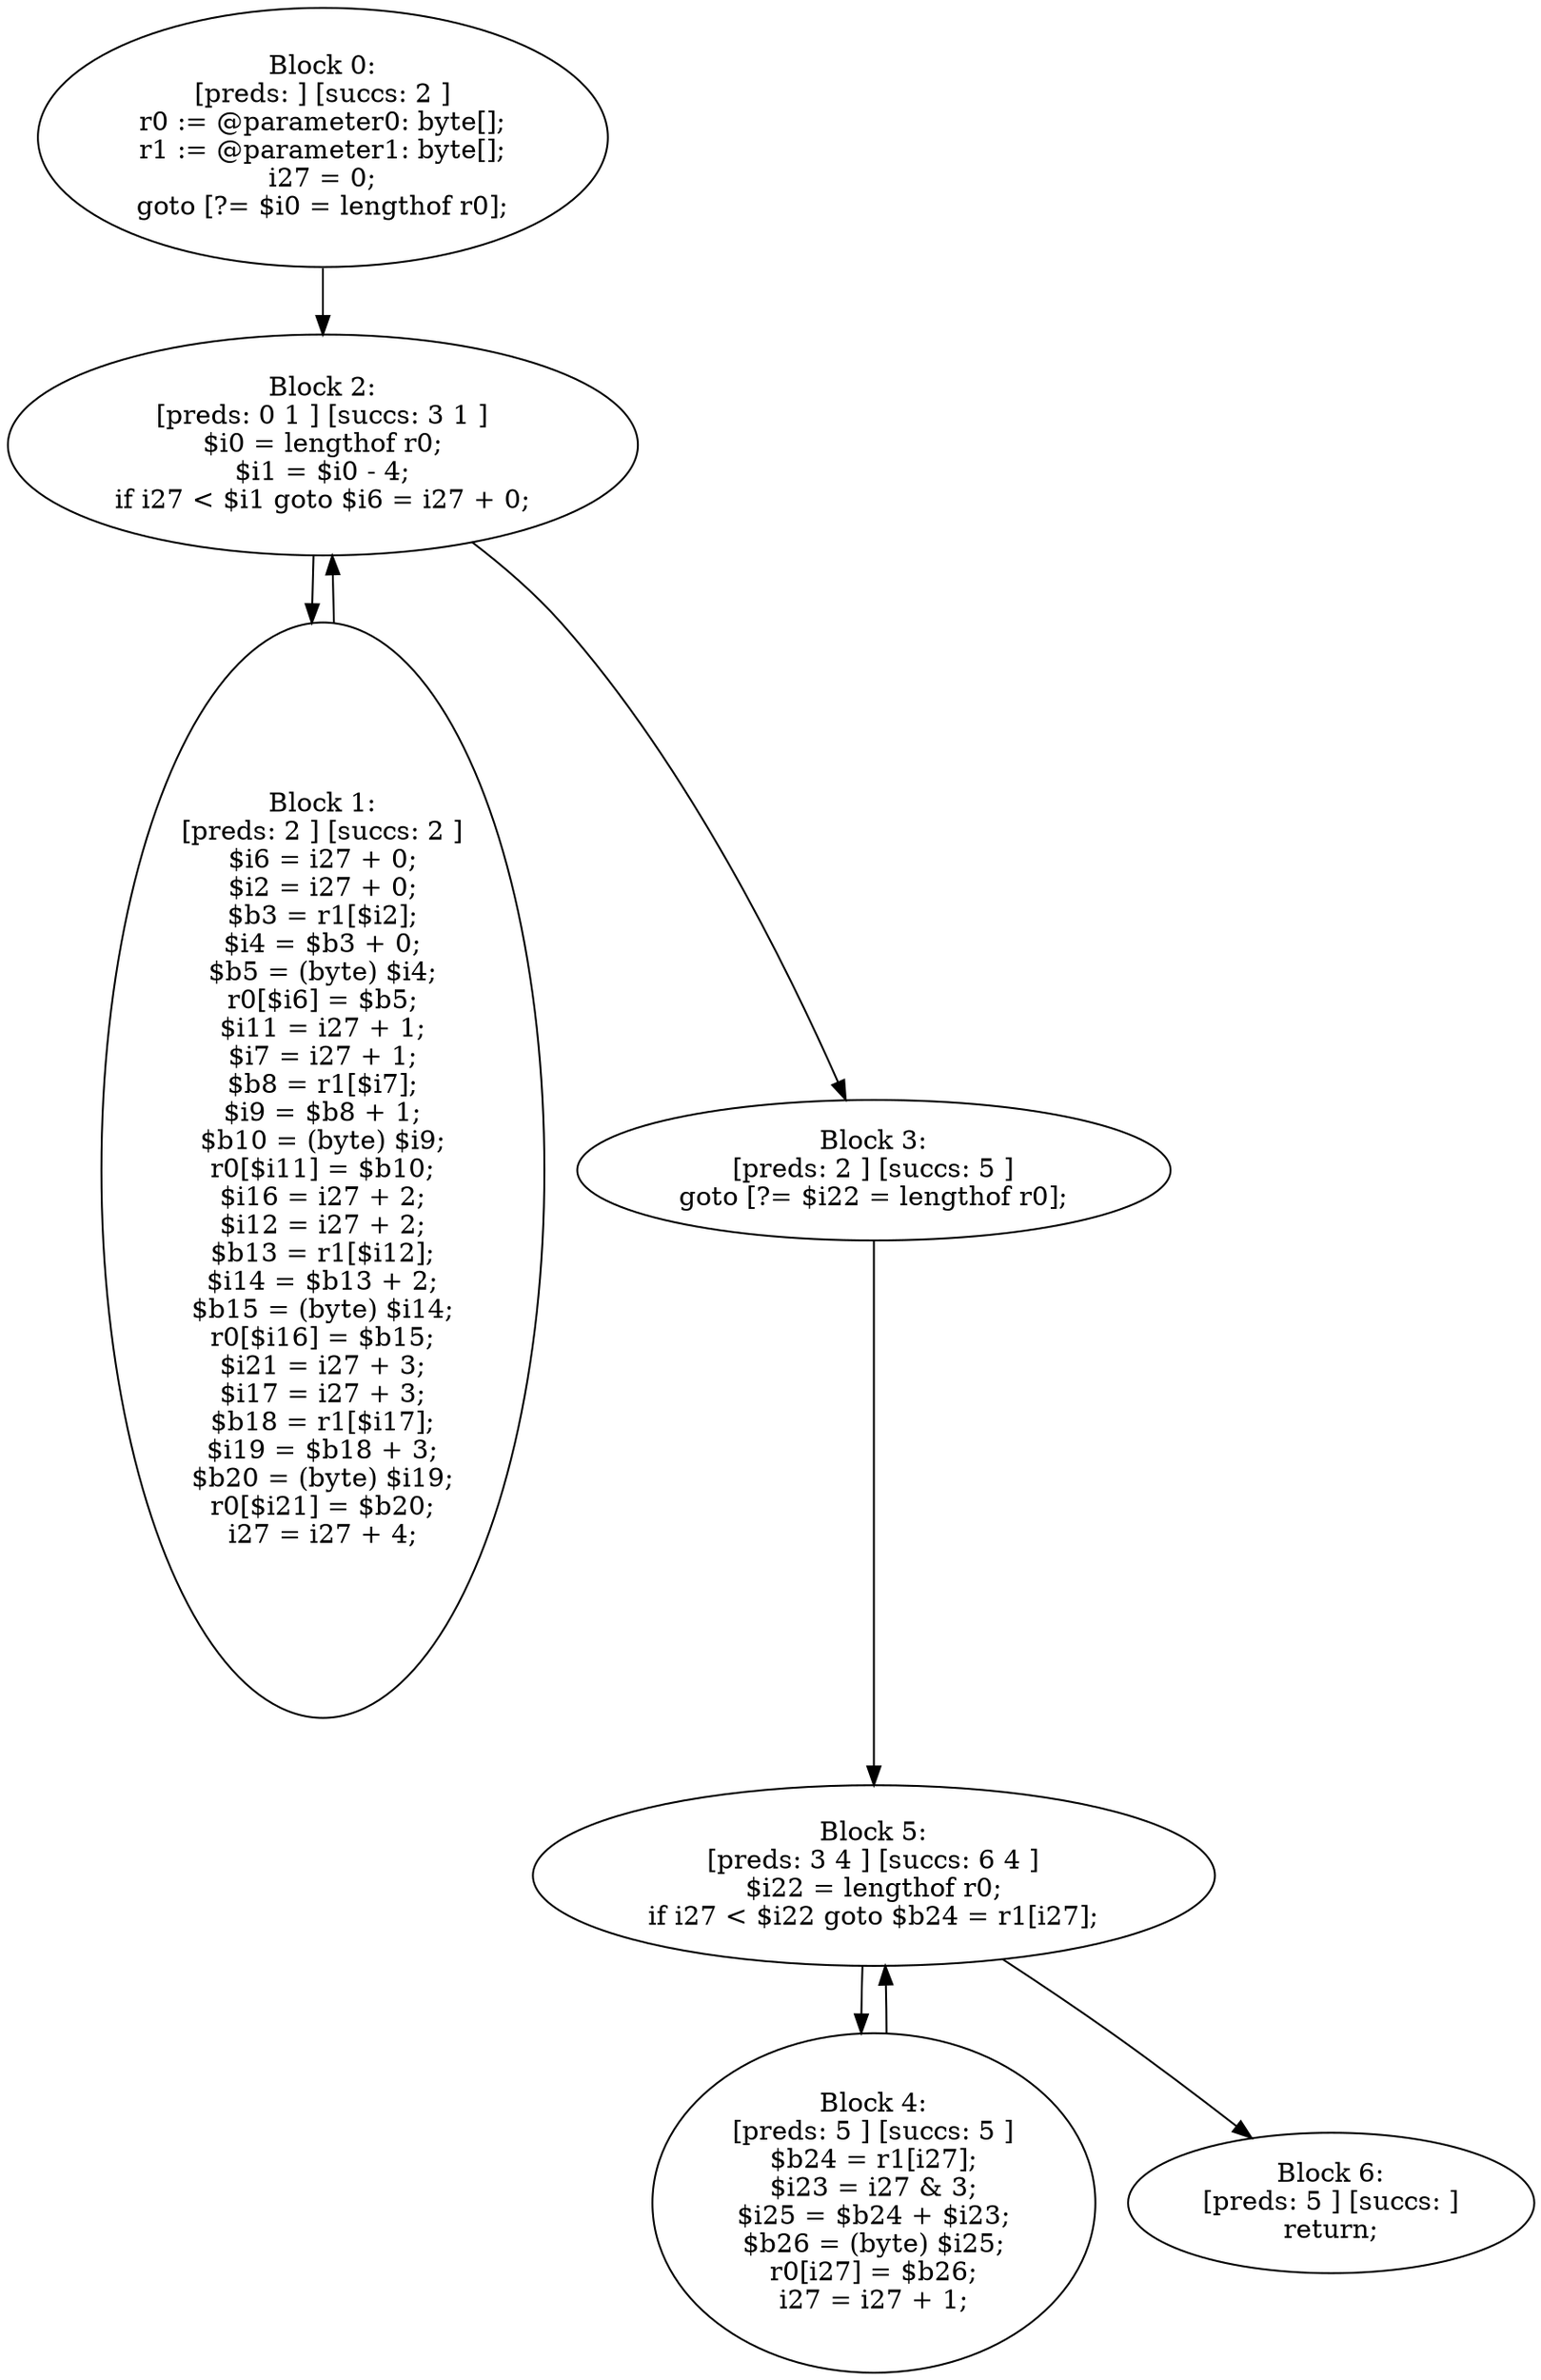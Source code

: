 digraph "unitGraph" {
    "Block 0:
[preds: ] [succs: 2 ]
r0 := @parameter0: byte[];
r1 := @parameter1: byte[];
i27 = 0;
goto [?= $i0 = lengthof r0];
"
    "Block 1:
[preds: 2 ] [succs: 2 ]
$i6 = i27 + 0;
$i2 = i27 + 0;
$b3 = r1[$i2];
$i4 = $b3 + 0;
$b5 = (byte) $i4;
r0[$i6] = $b5;
$i11 = i27 + 1;
$i7 = i27 + 1;
$b8 = r1[$i7];
$i9 = $b8 + 1;
$b10 = (byte) $i9;
r0[$i11] = $b10;
$i16 = i27 + 2;
$i12 = i27 + 2;
$b13 = r1[$i12];
$i14 = $b13 + 2;
$b15 = (byte) $i14;
r0[$i16] = $b15;
$i21 = i27 + 3;
$i17 = i27 + 3;
$b18 = r1[$i17];
$i19 = $b18 + 3;
$b20 = (byte) $i19;
r0[$i21] = $b20;
i27 = i27 + 4;
"
    "Block 2:
[preds: 0 1 ] [succs: 3 1 ]
$i0 = lengthof r0;
$i1 = $i0 - 4;
if i27 < $i1 goto $i6 = i27 + 0;
"
    "Block 3:
[preds: 2 ] [succs: 5 ]
goto [?= $i22 = lengthof r0];
"
    "Block 4:
[preds: 5 ] [succs: 5 ]
$b24 = r1[i27];
$i23 = i27 & 3;
$i25 = $b24 + $i23;
$b26 = (byte) $i25;
r0[i27] = $b26;
i27 = i27 + 1;
"
    "Block 5:
[preds: 3 4 ] [succs: 6 4 ]
$i22 = lengthof r0;
if i27 < $i22 goto $b24 = r1[i27];
"
    "Block 6:
[preds: 5 ] [succs: ]
return;
"
    "Block 0:
[preds: ] [succs: 2 ]
r0 := @parameter0: byte[];
r1 := @parameter1: byte[];
i27 = 0;
goto [?= $i0 = lengthof r0];
"->"Block 2:
[preds: 0 1 ] [succs: 3 1 ]
$i0 = lengthof r0;
$i1 = $i0 - 4;
if i27 < $i1 goto $i6 = i27 + 0;
";
    "Block 1:
[preds: 2 ] [succs: 2 ]
$i6 = i27 + 0;
$i2 = i27 + 0;
$b3 = r1[$i2];
$i4 = $b3 + 0;
$b5 = (byte) $i4;
r0[$i6] = $b5;
$i11 = i27 + 1;
$i7 = i27 + 1;
$b8 = r1[$i7];
$i9 = $b8 + 1;
$b10 = (byte) $i9;
r0[$i11] = $b10;
$i16 = i27 + 2;
$i12 = i27 + 2;
$b13 = r1[$i12];
$i14 = $b13 + 2;
$b15 = (byte) $i14;
r0[$i16] = $b15;
$i21 = i27 + 3;
$i17 = i27 + 3;
$b18 = r1[$i17];
$i19 = $b18 + 3;
$b20 = (byte) $i19;
r0[$i21] = $b20;
i27 = i27 + 4;
"->"Block 2:
[preds: 0 1 ] [succs: 3 1 ]
$i0 = lengthof r0;
$i1 = $i0 - 4;
if i27 < $i1 goto $i6 = i27 + 0;
";
    "Block 2:
[preds: 0 1 ] [succs: 3 1 ]
$i0 = lengthof r0;
$i1 = $i0 - 4;
if i27 < $i1 goto $i6 = i27 + 0;
"->"Block 3:
[preds: 2 ] [succs: 5 ]
goto [?= $i22 = lengthof r0];
";
    "Block 2:
[preds: 0 1 ] [succs: 3 1 ]
$i0 = lengthof r0;
$i1 = $i0 - 4;
if i27 < $i1 goto $i6 = i27 + 0;
"->"Block 1:
[preds: 2 ] [succs: 2 ]
$i6 = i27 + 0;
$i2 = i27 + 0;
$b3 = r1[$i2];
$i4 = $b3 + 0;
$b5 = (byte) $i4;
r0[$i6] = $b5;
$i11 = i27 + 1;
$i7 = i27 + 1;
$b8 = r1[$i7];
$i9 = $b8 + 1;
$b10 = (byte) $i9;
r0[$i11] = $b10;
$i16 = i27 + 2;
$i12 = i27 + 2;
$b13 = r1[$i12];
$i14 = $b13 + 2;
$b15 = (byte) $i14;
r0[$i16] = $b15;
$i21 = i27 + 3;
$i17 = i27 + 3;
$b18 = r1[$i17];
$i19 = $b18 + 3;
$b20 = (byte) $i19;
r0[$i21] = $b20;
i27 = i27 + 4;
";
    "Block 3:
[preds: 2 ] [succs: 5 ]
goto [?= $i22 = lengthof r0];
"->"Block 5:
[preds: 3 4 ] [succs: 6 4 ]
$i22 = lengthof r0;
if i27 < $i22 goto $b24 = r1[i27];
";
    "Block 4:
[preds: 5 ] [succs: 5 ]
$b24 = r1[i27];
$i23 = i27 & 3;
$i25 = $b24 + $i23;
$b26 = (byte) $i25;
r0[i27] = $b26;
i27 = i27 + 1;
"->"Block 5:
[preds: 3 4 ] [succs: 6 4 ]
$i22 = lengthof r0;
if i27 < $i22 goto $b24 = r1[i27];
";
    "Block 5:
[preds: 3 4 ] [succs: 6 4 ]
$i22 = lengthof r0;
if i27 < $i22 goto $b24 = r1[i27];
"->"Block 6:
[preds: 5 ] [succs: ]
return;
";
    "Block 5:
[preds: 3 4 ] [succs: 6 4 ]
$i22 = lengthof r0;
if i27 < $i22 goto $b24 = r1[i27];
"->"Block 4:
[preds: 5 ] [succs: 5 ]
$b24 = r1[i27];
$i23 = i27 & 3;
$i25 = $b24 + $i23;
$b26 = (byte) $i25;
r0[i27] = $b26;
i27 = i27 + 1;
";
}
